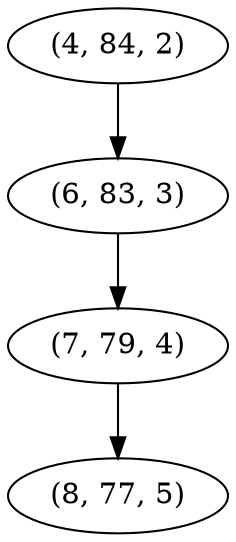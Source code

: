 digraph tree {
    "(4, 84, 2)";
    "(6, 83, 3)";
    "(7, 79, 4)";
    "(8, 77, 5)";
    "(4, 84, 2)" -> "(6, 83, 3)";
    "(6, 83, 3)" -> "(7, 79, 4)";
    "(7, 79, 4)" -> "(8, 77, 5)";
}

